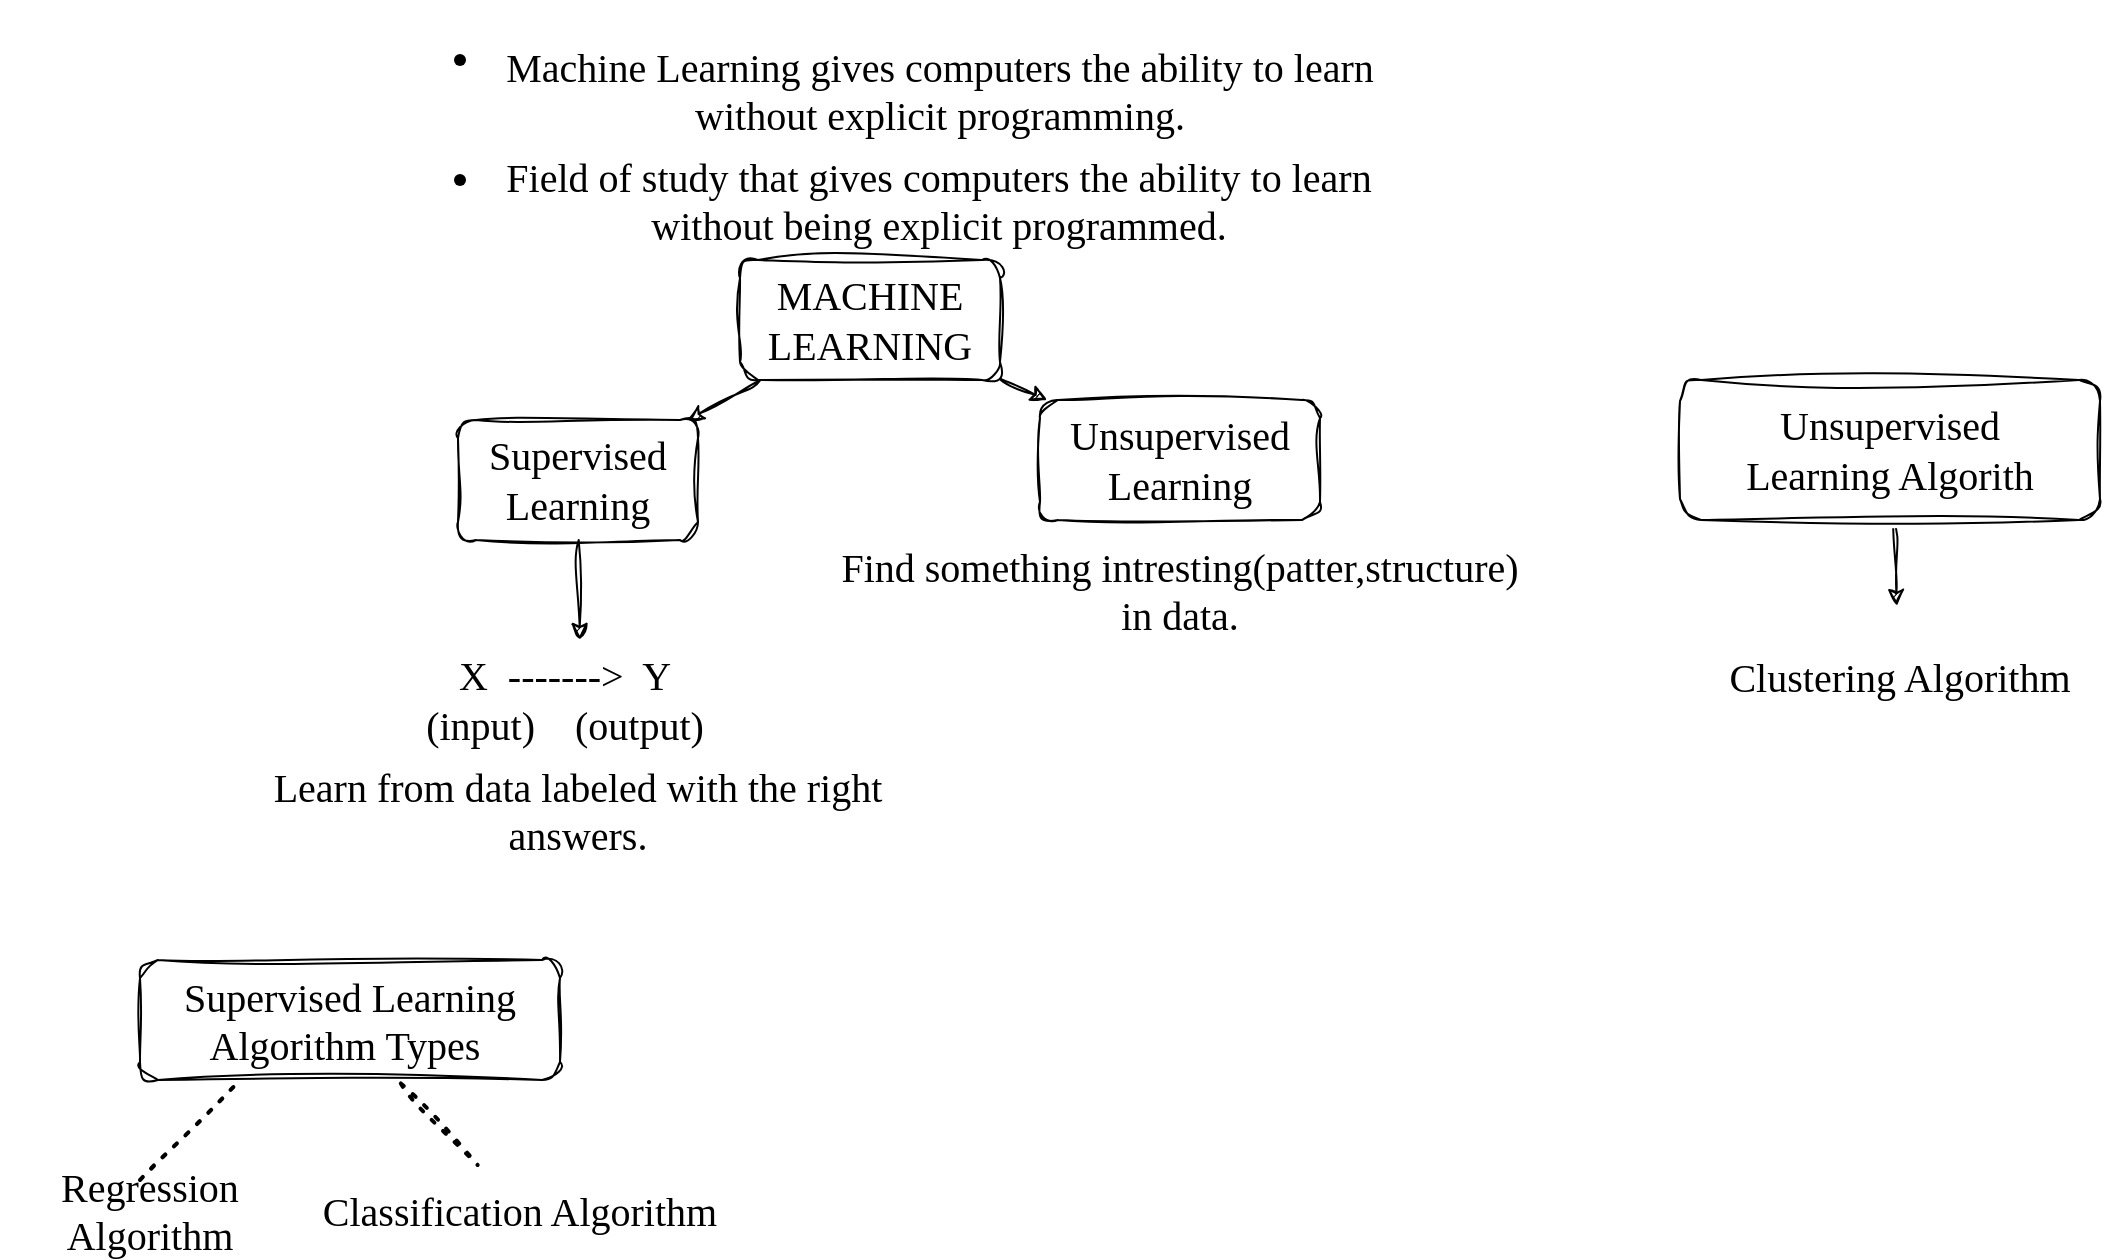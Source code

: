 <mxfile>
    <diagram id="GmBF36gxp8iPbRfFSBh9" name="Page-1">
        <mxGraphModel dx="995" dy="1601" grid="1" gridSize="10" guides="1" tooltips="1" connect="1" arrows="1" fold="1" page="1" pageScale="1" pageWidth="1100" pageHeight="850" math="0" shadow="0">
            <root>
                <mxCell id="0"/>
                <mxCell id="1" parent="0"/>
                <mxCell id="6" value="" style="edgeStyle=none;sketch=1;hachureGap=4;jiggle=2;curveFitting=1;html=1;fontFamily=Times New Roman;fontSize=16;" parent="1" source="2" target="5" edge="1">
                    <mxGeometry relative="1" as="geometry"/>
                </mxCell>
                <mxCell id="8" value="" style="edgeStyle=none;sketch=1;hachureGap=4;jiggle=2;curveFitting=1;html=1;fontFamily=Times New Roman;fontSize=16;" parent="1" source="2" target="7" edge="1">
                    <mxGeometry relative="1" as="geometry"/>
                </mxCell>
                <mxCell id="2" value="&lt;p&gt;&lt;font face=&quot;Verdana&quot;&gt;MACHINE LEARNING&lt;/font&gt;&lt;/p&gt;" style="rounded=1;whiteSpace=wrap;html=1;sketch=1;hachureGap=4;jiggle=2;curveFitting=1;fontFamily=Architects Daughter;fontSource=https%3A%2F%2Ffonts.googleapis.com%2Fcss%3Ffamily%3DArchitects%2BDaughter;fontSize=20;fontStyle=0;verticalAlign=middle;align=center;glass=0;shadow=0;fillStyle=auto;" parent="1" vertex="1">
                    <mxGeometry x="410" y="-690" width="130" height="60" as="geometry"/>
                </mxCell>
                <mxCell id="16" value="" style="edgeStyle=none;sketch=1;hachureGap=4;jiggle=2;curveFitting=1;html=1;fontFamily=Architects Daughter;fontSource=https%3A%2F%2Ffonts.googleapis.com%2Fcss%3Ffamily%3DArchitects%2BDaughter;fontSize=16;entryX=0.528;entryY=0;entryDx=0;entryDy=0;entryPerimeter=0;" parent="1" source="5" edge="1" target="18">
                    <mxGeometry relative="1" as="geometry">
                        <mxPoint x="330" y="-360" as="targetPoint"/>
                        <Array as="points"/>
                    </mxGeometry>
                </mxCell>
                <mxCell id="5" value="&lt;font face=&quot;Verdana&quot;&gt;Supervised&lt;br&gt;Learning&lt;/font&gt;" style="whiteSpace=wrap;html=1;fontSize=20;fontFamily=Architects Daughter;rounded=1;sketch=1;hachureGap=4;jiggle=2;curveFitting=1;fontSource=https%3A%2F%2Ffonts.googleapis.com%2Fcss%3Ffamily%3DArchitects%2BDaughter;fontStyle=0;glass=0;shadow=0;fillStyle=auto;" parent="1" vertex="1">
                    <mxGeometry x="269" y="-610" width="120" height="60" as="geometry"/>
                </mxCell>
                <mxCell id="7" value="&lt;font face=&quot;Verdana&quot;&gt;Unsupervised&lt;br&gt;Learning&lt;/font&gt;" style="whiteSpace=wrap;html=1;fontSize=20;fontFamily=Architects Daughter;rounded=1;sketch=1;hachureGap=4;jiggle=2;curveFitting=1;fontSource=https%3A%2F%2Ffonts.googleapis.com%2Fcss%3Ffamily%3DArchitects%2BDaughter;fontStyle=0;glass=0;shadow=0;fillStyle=auto;" parent="1" vertex="1">
                    <mxGeometry x="560" y="-620" width="140" height="60" as="geometry"/>
                </mxCell>
                <mxCell id="10" value="Machine Learning gives computers the ability to learn without explicit programming." style="text;html=1;strokeColor=none;fillColor=none;align=center;verticalAlign=middle;whiteSpace=wrap;rounded=0;shadow=0;glass=0;sketch=1;hachureGap=4;jiggle=2;fillStyle=auto;curveFitting=1;fontFamily=Verdana;fontSize=20;" parent="1" vertex="1">
                    <mxGeometry x="270" y="-820" width="480" height="90" as="geometry"/>
                </mxCell>
                <mxCell id="12" value="Field of study that gives computers the ability to learn without being explicit programmed." style="text;html=1;strokeColor=none;fillColor=none;align=center;verticalAlign=middle;whiteSpace=wrap;rounded=0;shadow=0;glass=0;sketch=1;hachureGap=4;jiggle=2;fillStyle=auto;curveFitting=1;fontFamily=Verdana;fontSize=20;" parent="1" vertex="1">
                    <mxGeometry x="269" y="-750" width="481" height="60" as="geometry"/>
                </mxCell>
                <mxCell id="15" value="" style="shape=waypoint;sketch=1;size=6;pointerEvents=1;points=[];fillColor=default;resizable=0;rotatable=0;perimeter=centerPerimeter;snapToPoint=1;fontSize=20;fontFamily=Architects Daughter;rounded=1;hachureGap=4;jiggle=2;curveFitting=1;fontSource=https%3A%2F%2Ffonts.googleapis.com%2Fcss%3Ffamily%3DArchitects%2BDaughter;fontStyle=0;glass=0;shadow=0;fillStyle=auto;" parent="1" vertex="1">
                    <mxGeometry x="190" y="-330" width="20" height="20" as="geometry"/>
                </mxCell>
                <mxCell id="18" value="&lt;font face=&quot;Verdana&quot;&gt;X&amp;nbsp; -------&amp;gt;&amp;nbsp; Y&lt;br&gt;(input)&amp;nbsp; &amp;nbsp; (output)&lt;/font&gt;" style="text;html=1;strokeColor=none;fillColor=none;align=center;verticalAlign=middle;whiteSpace=wrap;rounded=0;sketch=1;hachureGap=4;jiggle=2;curveFitting=1;fontFamily=Architects Daughter;fontSource=https%3A%2F%2Ffonts.googleapis.com%2Fcss%3Ffamily%3DArchitects%2BDaughter;fontSize=20;" parent="1" vertex="1">
                    <mxGeometry x="190" y="-500" width="265" height="60" as="geometry"/>
                </mxCell>
                <mxCell id="19" value="Supervised Learning Algorithm Types&amp;nbsp;" style="rounded=1;whiteSpace=wrap;html=1;sketch=1;hachureGap=4;jiggle=2;curveFitting=1;fontFamily=Verdana;fontSize=20;labelBackgroundColor=none;" parent="1" vertex="1">
                    <mxGeometry x="110" y="-340" width="210" height="60" as="geometry"/>
                </mxCell>
                <mxCell id="28" value="Regression Algorithm" style="text;html=1;strokeColor=none;fillColor=none;align=center;verticalAlign=middle;whiteSpace=wrap;rounded=0;labelBackgroundColor=none;sketch=1;hachureGap=4;jiggle=2;curveFitting=1;fontFamily=Verdana;fontSize=20;" parent="1" vertex="1">
                    <mxGeometry x="40" y="-230" width="150" height="30" as="geometry"/>
                </mxCell>
                <mxCell id="29" value="" style="endArrow=none;dashed=1;html=1;dashPattern=1 3;strokeWidth=2;sketch=1;hachureGap=4;jiggle=2;curveFitting=1;fontFamily=Verdana;fontSize=16;exitX=0.621;exitY=1.029;exitDx=0;exitDy=0;exitPerimeter=0;" parent="1" source="19" target="30" edge="1">
                    <mxGeometry width="50" height="50" relative="1" as="geometry">
                        <mxPoint x="-80" y="-450" as="sourcePoint"/>
                        <mxPoint x="-30" y="-500" as="targetPoint"/>
                    </mxGeometry>
                </mxCell>
                <mxCell id="30" value="Classification Algorithm" style="text;html=1;strokeColor=none;fillColor=none;align=center;verticalAlign=middle;whiteSpace=wrap;rounded=0;labelBackgroundColor=none;sketch=1;hachureGap=4;jiggle=2;curveFitting=1;fontFamily=Verdana;fontSize=20;" parent="1" vertex="1">
                    <mxGeometry x="200" y="-237.5" width="200" height="45" as="geometry"/>
                </mxCell>
                <mxCell id="31" value="Learn from data labeled with the right answers." style="text;html=1;strokeColor=none;fillColor=none;align=center;verticalAlign=middle;whiteSpace=wrap;rounded=0;labelBackgroundColor=none;sketch=1;hachureGap=4;jiggle=2;curveFitting=1;fontFamily=Verdana;fontSize=20;" parent="1" vertex="1">
                    <mxGeometry x="169" y="-470" width="320" height="110" as="geometry"/>
                </mxCell>
                <mxCell id="32" value="Find something intresting(patter,structure) in data." style="text;html=1;strokeColor=none;fillColor=none;align=center;verticalAlign=middle;whiteSpace=wrap;rounded=0;labelBackgroundColor=none;sketch=1;hachureGap=4;jiggle=2;curveFitting=1;fontFamily=Verdana;fontSize=20;" parent="1" vertex="1">
                    <mxGeometry x="450" y="-550" width="360" height="50" as="geometry"/>
                </mxCell>
                <mxCell id="41" value="" style="edgeStyle=none;sketch=1;hachureGap=4;jiggle=2;curveFitting=1;html=1;fontFamily=Verdana;fontSize=16;" parent="1" source="36" target="40" edge="1">
                    <mxGeometry relative="1" as="geometry"/>
                </mxCell>
                <mxCell id="36" value="&lt;font face=&quot;Verdana&quot;&gt;Unsupervised&lt;br&gt;Learning Algorith&lt;/font&gt;" style="whiteSpace=wrap;html=1;fontSize=20;fontFamily=Architects Daughter;rounded=1;sketch=1;hachureGap=4;jiggle=2;curveFitting=1;fontSource=https%3A%2F%2Ffonts.googleapis.com%2Fcss%3Ffamily%3DArchitects%2BDaughter;fontStyle=0;glass=0;shadow=0;fillStyle=auto;" parent="1" vertex="1">
                    <mxGeometry x="880" y="-630" width="210" height="70" as="geometry"/>
                </mxCell>
                <mxCell id="40" value="Clustering Algorithm" style="text;html=1;strokeColor=none;fillColor=none;align=center;verticalAlign=middle;whiteSpace=wrap;rounded=0;labelBackgroundColor=none;sketch=1;hachureGap=4;jiggle=2;curveFitting=1;fontFamily=Verdana;fontSize=20;" parent="1" vertex="1">
                    <mxGeometry x="900" y="-517" width="180" height="70" as="geometry"/>
                </mxCell>
                <mxCell id="42" value="" style="shape=waypoint;sketch=0;fillStyle=solid;size=6;pointerEvents=1;points=[];fillColor=none;resizable=0;rotatable=0;perimeter=centerPerimeter;snapToPoint=1;labelBackgroundColor=none;hachureGap=4;jiggle=2;curveFitting=1;fontFamily=Verdana;fontSize=20;" parent="1" vertex="1">
                    <mxGeometry x="260" y="-800" width="20" height="20" as="geometry"/>
                </mxCell>
                <mxCell id="44" value="" style="shape=waypoint;sketch=0;fillStyle=solid;size=6;pointerEvents=1;points=[];fillColor=none;resizable=0;rotatable=0;perimeter=centerPerimeter;snapToPoint=1;labelBackgroundColor=none;hachureGap=4;jiggle=2;curveFitting=1;fontFamily=Verdana;fontSize=20;" parent="1" vertex="1">
                    <mxGeometry x="260" y="-740" width="20" height="20" as="geometry"/>
                </mxCell>
                <mxCell id="48" value="" style="endArrow=none;dashed=1;html=1;dashPattern=1 3;strokeWidth=2;sketch=1;hachureGap=4;jiggle=2;curveFitting=1;fontFamily=Architects Daughter;fontSource=https%3A%2F%2Ffonts.googleapis.com%2Fcss%3Ffamily%3DArchitects%2BDaughter;fontSize=16;" edge="1" parent="1">
                    <mxGeometry width="50" height="50" relative="1" as="geometry">
                        <mxPoint x="110" y="-230" as="sourcePoint"/>
                        <mxPoint x="160" y="-280" as="targetPoint"/>
                    </mxGeometry>
                </mxCell>
            </root>
        </mxGraphModel>
    </diagram>
</mxfile>